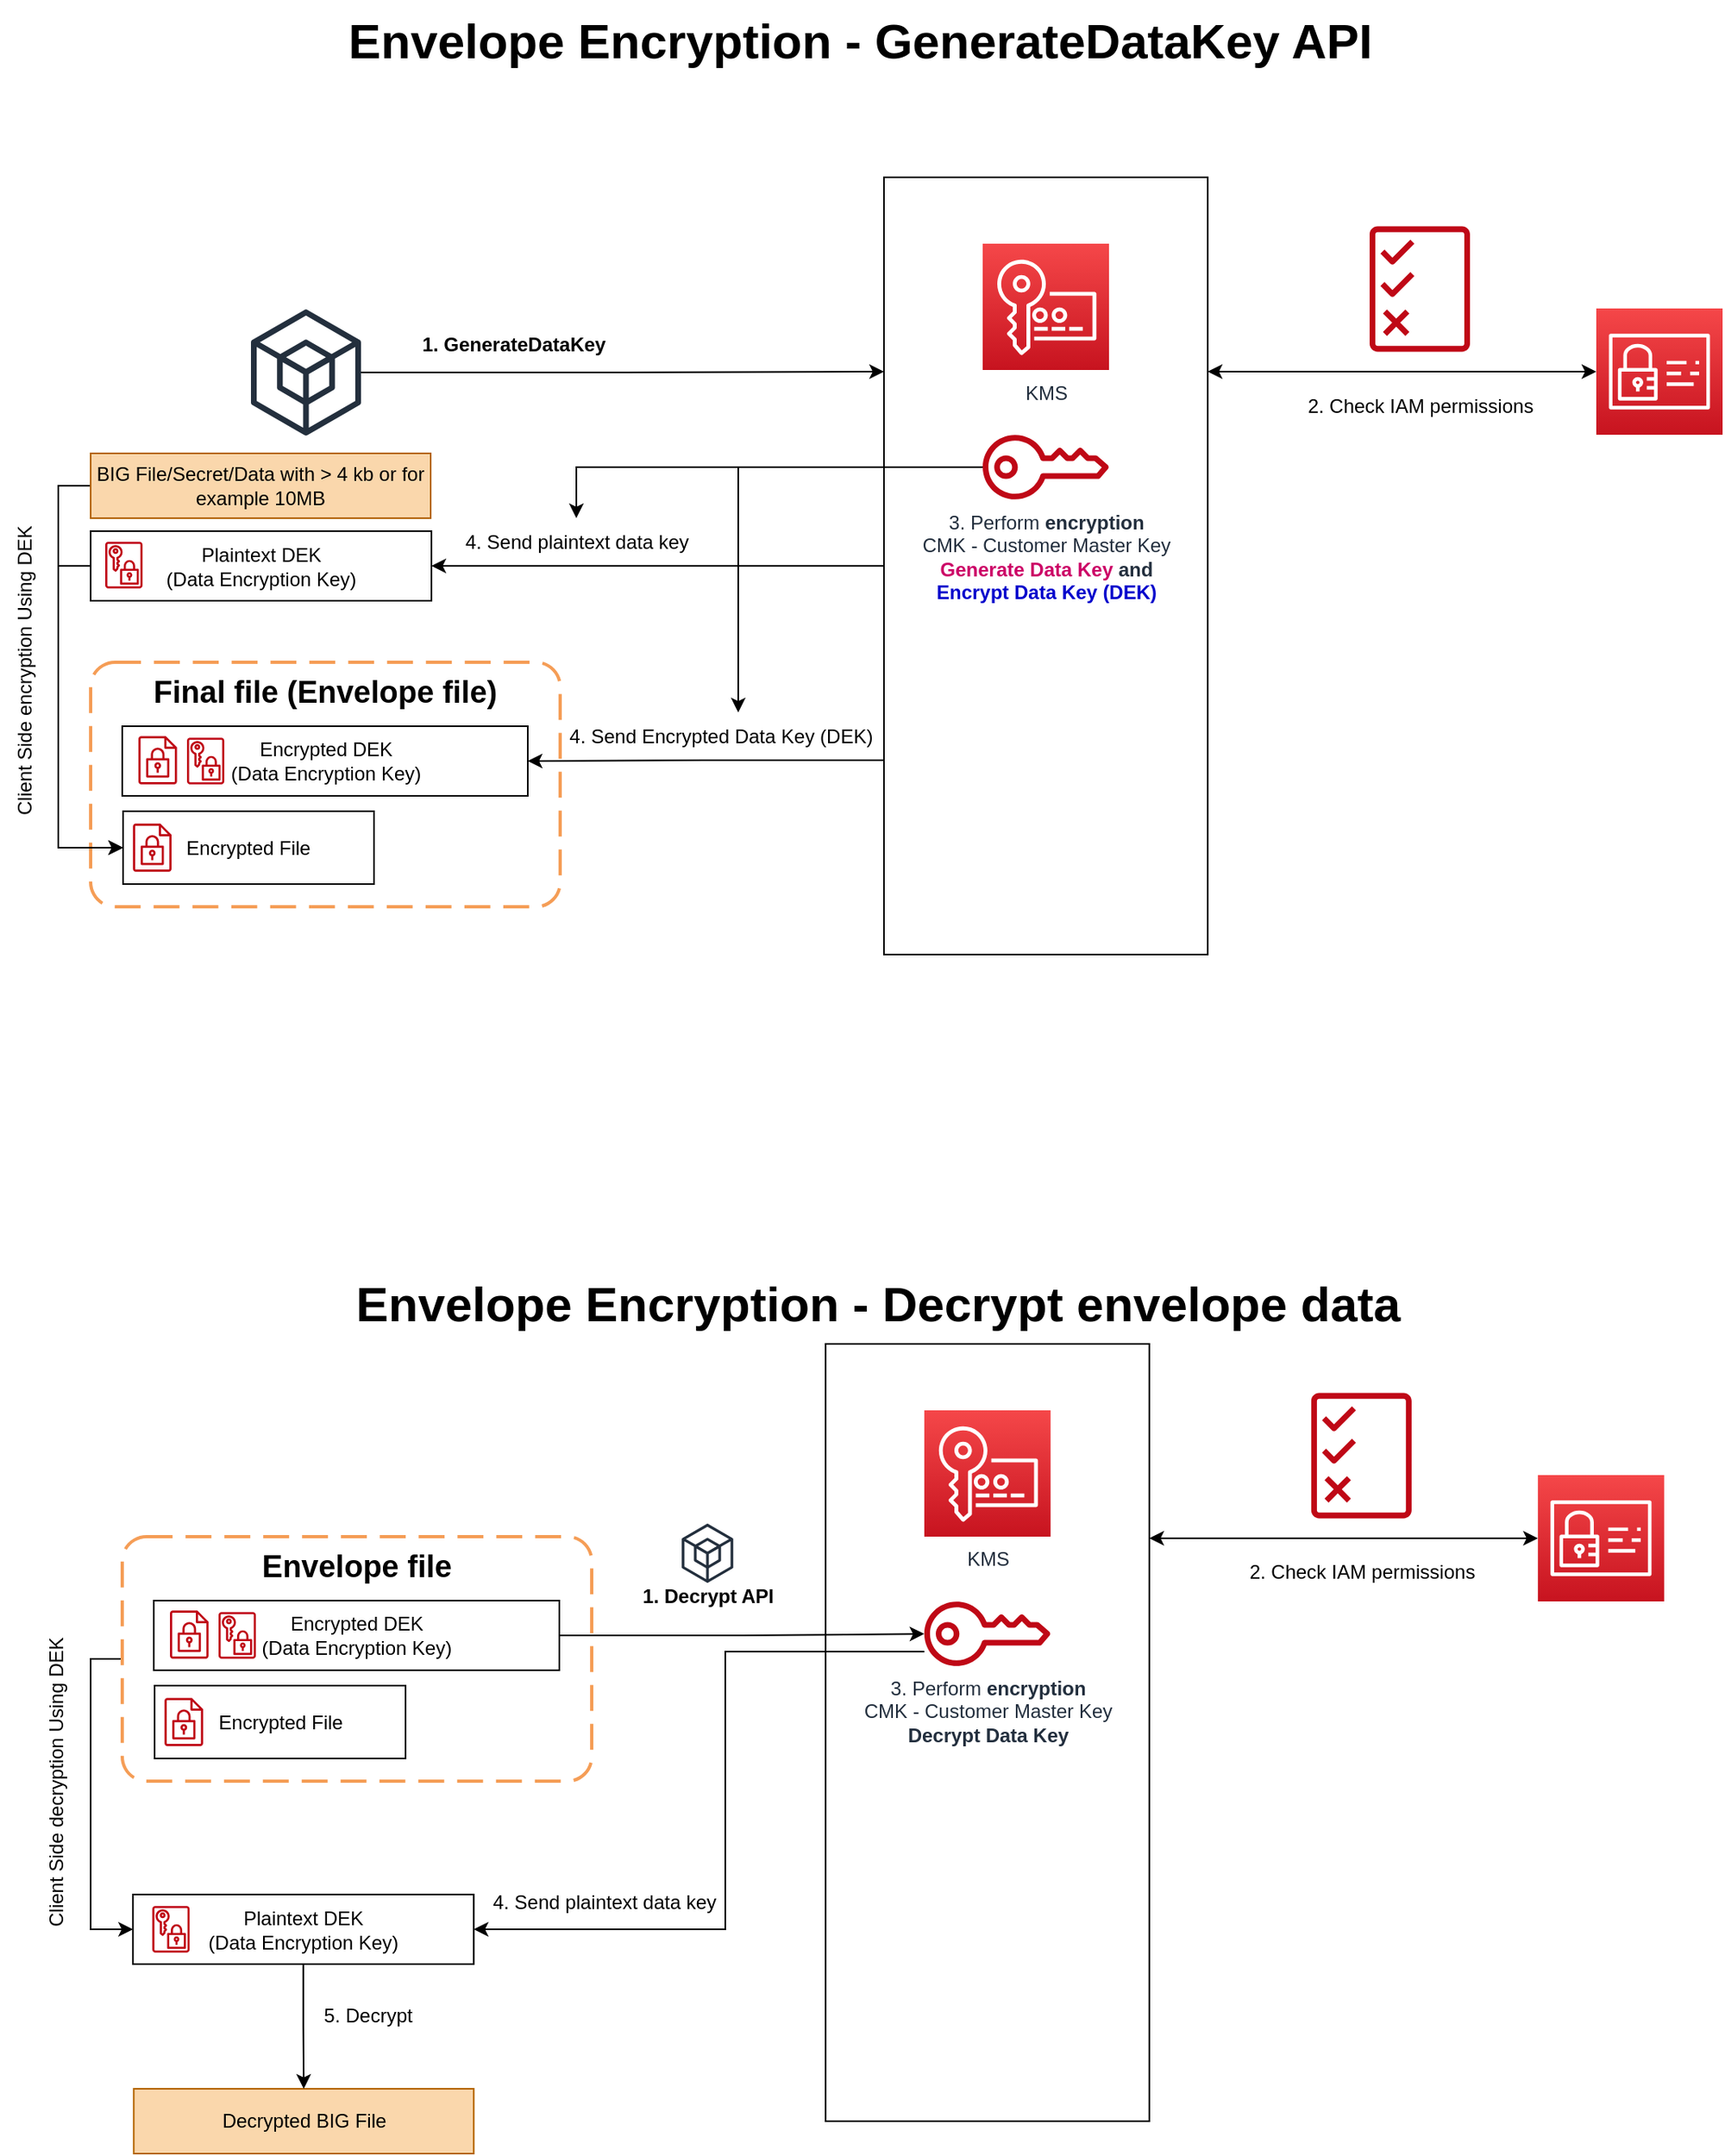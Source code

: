 <mxfile version="21.2.8" type="device">
  <diagram name="Page-1" id="Fk4FGvMYsT7_ybomNfey">
    <mxGraphModel dx="609" dy="1750" grid="1" gridSize="10" guides="1" tooltips="1" connect="1" arrows="1" fold="1" page="1" pageScale="1" pageWidth="850" pageHeight="1100" math="0" shadow="0">
      <root>
        <mxCell id="0" />
        <mxCell id="1" parent="0" />
        <mxCell id="lCuFm-4i7lxRZSxsZMCD-52" value="" style="whiteSpace=wrap;html=1;" vertex="1" parent="1">
          <mxGeometry x="643.92" y="800" width="200" height="480" as="geometry" />
        </mxCell>
        <mxCell id="lCuFm-4i7lxRZSxsZMCD-30" value="Final file (Envelope file)" style="rounded=1;arcSize=10;dashed=1;strokeColor=#F59D56;fillColor=none;gradientColor=none;dashPattern=8 4;strokeWidth=2;verticalAlign=top;fontStyle=1;fontSize=19;" vertex="1" parent="1">
          <mxGeometry x="190" y="379" width="290" height="151" as="geometry" />
        </mxCell>
        <mxCell id="lCuFm-4i7lxRZSxsZMCD-1" style="edgeStyle=orthogonalEdgeStyle;rounded=0;orthogonalLoop=1;jettySize=auto;html=1;entryX=0;entryY=0.25;entryDx=0;entryDy=0;" edge="1" parent="1" source="lCuFm-4i7lxRZSxsZMCD-2" target="lCuFm-4i7lxRZSxsZMCD-4">
          <mxGeometry relative="1" as="geometry" />
        </mxCell>
        <mxCell id="lCuFm-4i7lxRZSxsZMCD-2" value="" style="sketch=0;outlineConnect=0;fontColor=#232F3E;gradientColor=none;fillColor=#232F3D;strokeColor=none;dashed=0;verticalLabelPosition=bottom;verticalAlign=top;align=center;html=1;fontSize=12;fontStyle=0;aspect=fixed;pointerEvents=1;shape=mxgraph.aws4.external_sdk;" vertex="1" parent="1">
          <mxGeometry x="289" y="161" width="68" height="78" as="geometry" />
        </mxCell>
        <mxCell id="lCuFm-4i7lxRZSxsZMCD-3" style="edgeStyle=orthogonalEdgeStyle;rounded=0;orthogonalLoop=1;jettySize=auto;html=1;" edge="1" parent="1" source="lCuFm-4i7lxRZSxsZMCD-4" target="lCuFm-4i7lxRZSxsZMCD-21">
          <mxGeometry relative="1" as="geometry" />
        </mxCell>
        <mxCell id="lCuFm-4i7lxRZSxsZMCD-4" value="" style="whiteSpace=wrap;html=1;" vertex="1" parent="1">
          <mxGeometry x="680" y="79.5" width="200" height="480" as="geometry" />
        </mxCell>
        <mxCell id="lCuFm-4i7lxRZSxsZMCD-7" value="KMS" style="sketch=0;points=[[0,0,0],[0.25,0,0],[0.5,0,0],[0.75,0,0],[1,0,0],[0,1,0],[0.25,1,0],[0.5,1,0],[0.75,1,0],[1,1,0],[0,0.25,0],[0,0.5,0],[0,0.75,0],[1,0.25,0],[1,0.5,0],[1,0.75,0]];outlineConnect=0;fontColor=#232F3E;gradientColor=#F54749;gradientDirection=north;fillColor=#C7131F;strokeColor=#ffffff;dashed=0;verticalLabelPosition=bottom;verticalAlign=top;align=center;html=1;fontSize=12;fontStyle=0;aspect=fixed;shape=mxgraph.aws4.resourceIcon;resIcon=mxgraph.aws4.key_management_service;" vertex="1" parent="1">
          <mxGeometry x="741" y="120.5" width="78" height="78" as="geometry" />
        </mxCell>
        <mxCell id="lCuFm-4i7lxRZSxsZMCD-8" style="edgeStyle=orthogonalEdgeStyle;rounded=0;orthogonalLoop=1;jettySize=auto;html=1;entryX=1;entryY=0.25;entryDx=0;entryDy=0;startArrow=classic;startFill=1;" edge="1" parent="1" source="lCuFm-4i7lxRZSxsZMCD-9" target="lCuFm-4i7lxRZSxsZMCD-4">
          <mxGeometry relative="1" as="geometry" />
        </mxCell>
        <mxCell id="lCuFm-4i7lxRZSxsZMCD-9" value="" style="sketch=0;points=[[0,0,0],[0.25,0,0],[0.5,0,0],[0.75,0,0],[1,0,0],[0,1,0],[0.25,1,0],[0.5,1,0],[0.75,1,0],[1,1,0],[0,0.25,0],[0,0.5,0],[0,0.75,0],[1,0.25,0],[1,0.5,0],[1,0.75,0]];outlineConnect=0;fontColor=#232F3E;gradientColor=#F54749;gradientDirection=north;fillColor=#C7131F;strokeColor=#ffffff;dashed=0;verticalLabelPosition=bottom;verticalAlign=top;align=center;html=1;fontSize=12;fontStyle=0;aspect=fixed;shape=mxgraph.aws4.resourceIcon;resIcon=mxgraph.aws4.identity_and_access_management;" vertex="1" parent="1">
          <mxGeometry x="1120" y="160.5" width="78" height="78" as="geometry" />
        </mxCell>
        <mxCell id="lCuFm-4i7lxRZSxsZMCD-43" style="edgeStyle=orthogonalEdgeStyle;rounded=0;orthogonalLoop=1;jettySize=auto;html=1;" edge="1" parent="1" source="lCuFm-4i7lxRZSxsZMCD-10" target="lCuFm-4i7lxRZSxsZMCD-23">
          <mxGeometry relative="1" as="geometry" />
        </mxCell>
        <mxCell id="lCuFm-4i7lxRZSxsZMCD-44" style="edgeStyle=orthogonalEdgeStyle;rounded=0;orthogonalLoop=1;jettySize=auto;html=1;" edge="1" parent="1" source="lCuFm-4i7lxRZSxsZMCD-10" target="lCuFm-4i7lxRZSxsZMCD-27">
          <mxGeometry relative="1" as="geometry">
            <Array as="points">
              <mxPoint x="590" y="259" />
            </Array>
          </mxGeometry>
        </mxCell>
        <mxCell id="lCuFm-4i7lxRZSxsZMCD-10" value="3. Perform &lt;b&gt;encryption&lt;/b&gt;&lt;br&gt;CMK - Customer Master Key&lt;br&gt;&lt;b&gt;&lt;font color=&quot;#cc0066&quot;&gt;Generate Data Key&lt;/font&gt; and &lt;br&gt;&lt;font color=&quot;#0000cc&quot;&gt;Encrypt Data Key (DEK)&lt;/font&gt;&lt;/b&gt;" style="sketch=0;outlineConnect=0;fontColor=#232F3E;gradientColor=none;fillColor=#BF0816;strokeColor=none;dashed=0;verticalLabelPosition=bottom;verticalAlign=top;align=center;html=1;fontSize=12;fontStyle=0;aspect=fixed;pointerEvents=1;shape=mxgraph.aws4.addon;" vertex="1" parent="1">
          <mxGeometry x="741" y="238.5" width="78" height="40" as="geometry" />
        </mxCell>
        <mxCell id="lCuFm-4i7lxRZSxsZMCD-13" value="&lt;b&gt;1. GenerateDataKey&lt;/b&gt;" style="text;html=1;align=center;verticalAlign=middle;resizable=0;points=[];autosize=1;strokeColor=none;fillColor=none;" vertex="1" parent="1">
          <mxGeometry x="381" y="168" width="140" height="30" as="geometry" />
        </mxCell>
        <mxCell id="lCuFm-4i7lxRZSxsZMCD-14" value="" style="sketch=0;outlineConnect=0;fontColor=#232F3E;gradientColor=none;fillColor=#BF0816;strokeColor=none;dashed=0;verticalLabelPosition=bottom;verticalAlign=top;align=center;html=1;fontSize=12;fontStyle=0;aspect=fixed;pointerEvents=1;shape=mxgraph.aws4.permissions;" vertex="1" parent="1">
          <mxGeometry x="980" y="109.5" width="62" height="78" as="geometry" />
        </mxCell>
        <mxCell id="lCuFm-4i7lxRZSxsZMCD-15" value="2. Check IAM permissions" style="text;html=1;align=center;verticalAlign=middle;resizable=0;points=[];autosize=1;strokeColor=none;fillColor=none;" vertex="1" parent="1">
          <mxGeometry x="931" y="205.5" width="160" height="30" as="geometry" />
        </mxCell>
        <mxCell id="lCuFm-4i7lxRZSxsZMCD-45" style="edgeStyle=orthogonalEdgeStyle;rounded=0;orthogonalLoop=1;jettySize=auto;html=1;entryX=0;entryY=0.5;entryDx=0;entryDy=0;" edge="1" parent="1" source="lCuFm-4i7lxRZSxsZMCD-20" target="lCuFm-4i7lxRZSxsZMCD-25">
          <mxGeometry relative="1" as="geometry">
            <Array as="points">
              <mxPoint x="170" y="270" />
              <mxPoint x="170" y="494" />
            </Array>
          </mxGeometry>
        </mxCell>
        <mxCell id="lCuFm-4i7lxRZSxsZMCD-20" value="BIG File/Secret/Data with &amp;gt; 4 kb or for example 10MB" style="whiteSpace=wrap;html=1;fillColor=#fad7ac;strokeColor=#b46504;" vertex="1" parent="1">
          <mxGeometry x="190" y="250" width="210" height="40" as="geometry" />
        </mxCell>
        <mxCell id="lCuFm-4i7lxRZSxsZMCD-46" style="edgeStyle=orthogonalEdgeStyle;rounded=0;orthogonalLoop=1;jettySize=auto;html=1;entryX=0;entryY=0.5;entryDx=0;entryDy=0;" edge="1" parent="1" source="lCuFm-4i7lxRZSxsZMCD-21" target="lCuFm-4i7lxRZSxsZMCD-25">
          <mxGeometry relative="1" as="geometry">
            <Array as="points">
              <mxPoint x="170" y="320" />
              <mxPoint x="170" y="494" />
            </Array>
          </mxGeometry>
        </mxCell>
        <mxCell id="lCuFm-4i7lxRZSxsZMCD-21" value="Plaintext DEK &lt;br&gt;(Data Encryption Key)" style="whiteSpace=wrap;html=1;" vertex="1" parent="1">
          <mxGeometry x="190" y="298" width="210.5" height="43" as="geometry" />
        </mxCell>
        <mxCell id="lCuFm-4i7lxRZSxsZMCD-23" value="4. Send plaintext data key" style="text;html=1;align=center;verticalAlign=middle;resizable=0;points=[];autosize=1;strokeColor=none;fillColor=none;" vertex="1" parent="1">
          <mxGeometry x="410" y="290" width="160" height="30" as="geometry" />
        </mxCell>
        <mxCell id="lCuFm-4i7lxRZSxsZMCD-25" value="Encrypted File" style="whiteSpace=wrap;html=1;" vertex="1" parent="1">
          <mxGeometry x="210" y="471" width="155" height="45" as="geometry" />
        </mxCell>
        <mxCell id="lCuFm-4i7lxRZSxsZMCD-26" value="" style="sketch=0;outlineConnect=0;fontColor=#232F3E;gradientColor=none;fillColor=#BF0816;strokeColor=none;dashed=0;verticalLabelPosition=bottom;verticalAlign=top;align=center;html=1;fontSize=12;fontStyle=0;aspect=fixed;pointerEvents=1;shape=mxgraph.aws4.encrypted_data;" vertex="1" parent="1">
          <mxGeometry x="216.13" y="478.5" width="23.84" height="30" as="geometry" />
        </mxCell>
        <mxCell id="lCuFm-4i7lxRZSxsZMCD-27" value="4. Send Encrypted Data Key (DEK)" style="text;html=1;align=center;verticalAlign=middle;resizable=0;points=[];autosize=1;strokeColor=none;fillColor=none;" vertex="1" parent="1">
          <mxGeometry x="473.92" y="410" width="210" height="30" as="geometry" />
        </mxCell>
        <mxCell id="lCuFm-4i7lxRZSxsZMCD-31" value="" style="sketch=0;outlineConnect=0;fontColor=#232F3E;gradientColor=none;fillColor=#BF0816;strokeColor=none;dashed=0;verticalLabelPosition=bottom;verticalAlign=top;align=center;html=1;fontSize=12;fontStyle=0;aspect=fixed;pointerEvents=1;shape=mxgraph.aws4.data_encryption_key;" vertex="1" parent="1">
          <mxGeometry x="199" y="304.5" width="23.05" height="29" as="geometry" />
        </mxCell>
        <mxCell id="lCuFm-4i7lxRZSxsZMCD-42" style="edgeStyle=orthogonalEdgeStyle;rounded=0;orthogonalLoop=1;jettySize=auto;html=1;exitX=0;exitY=0.75;exitDx=0;exitDy=0;" edge="1" parent="1" source="lCuFm-4i7lxRZSxsZMCD-4" target="lCuFm-4i7lxRZSxsZMCD-35">
          <mxGeometry relative="1" as="geometry" />
        </mxCell>
        <mxCell id="lCuFm-4i7lxRZSxsZMCD-35" value="Encrypted DEK &lt;br&gt;(Data Encryption Key)" style="whiteSpace=wrap;html=1;" vertex="1" parent="1">
          <mxGeometry x="209.5" y="418.5" width="250.5" height="43" as="geometry" />
        </mxCell>
        <mxCell id="lCuFm-4i7lxRZSxsZMCD-36" value="" style="sketch=0;outlineConnect=0;fontColor=#232F3E;gradientColor=none;fillColor=#BF0816;strokeColor=none;dashed=0;verticalLabelPosition=bottom;verticalAlign=top;align=center;html=1;fontSize=12;fontStyle=0;aspect=fixed;pointerEvents=1;shape=mxgraph.aws4.data_encryption_key;" vertex="1" parent="1">
          <mxGeometry x="249.5" y="425.5" width="23.05" height="29" as="geometry" />
        </mxCell>
        <mxCell id="lCuFm-4i7lxRZSxsZMCD-39" value="" style="sketch=0;outlineConnect=0;fontColor=#232F3E;gradientColor=none;fillColor=#BF0816;strokeColor=none;dashed=0;verticalLabelPosition=bottom;verticalAlign=top;align=center;html=1;fontSize=12;fontStyle=0;aspect=fixed;pointerEvents=1;shape=mxgraph.aws4.encrypted_data;" vertex="1" parent="1">
          <mxGeometry x="219.5" y="424.5" width="23.84" height="30" as="geometry" />
        </mxCell>
        <mxCell id="lCuFm-4i7lxRZSxsZMCD-41" value="Client Side encryption Using DEK" style="text;html=1;align=center;verticalAlign=middle;resizable=0;points=[];autosize=1;strokeColor=none;fillColor=none;rotation=-90;" vertex="1" parent="1">
          <mxGeometry x="49.5" y="370" width="200" height="30" as="geometry" />
        </mxCell>
        <mxCell id="lCuFm-4i7lxRZSxsZMCD-47" value="&lt;font style=&quot;font-size: 30px;&quot;&gt;&lt;b&gt;Envelope Encryption - GenerateDataKey API&lt;/b&gt;&lt;/font&gt;" style="text;html=1;align=center;verticalAlign=middle;resizable=0;points=[];autosize=1;strokeColor=none;fillColor=none;" vertex="1" parent="1">
          <mxGeometry x="335.0" y="-30" width="660" height="50" as="geometry" />
        </mxCell>
        <mxCell id="lCuFm-4i7lxRZSxsZMCD-87" style="edgeStyle=orthogonalEdgeStyle;rounded=0;orthogonalLoop=1;jettySize=auto;html=1;entryX=0;entryY=0.5;entryDx=0;entryDy=0;" edge="1" parent="1" source="lCuFm-4i7lxRZSxsZMCD-48" target="lCuFm-4i7lxRZSxsZMCD-65">
          <mxGeometry relative="1" as="geometry">
            <Array as="points">
              <mxPoint x="190" y="995" />
              <mxPoint x="190" y="1162" />
            </Array>
          </mxGeometry>
        </mxCell>
        <mxCell id="lCuFm-4i7lxRZSxsZMCD-48" value="Envelope file" style="rounded=1;arcSize=10;dashed=1;strokeColor=#F59D56;fillColor=none;gradientColor=none;dashPattern=8 4;strokeWidth=2;verticalAlign=top;fontStyle=1;fontSize=19;" vertex="1" parent="1">
          <mxGeometry x="209.5" y="919" width="290" height="151" as="geometry" />
        </mxCell>
        <mxCell id="lCuFm-4i7lxRZSxsZMCD-50" value="" style="sketch=0;outlineConnect=0;fontColor=#232F3E;gradientColor=none;fillColor=#232F3D;strokeColor=none;dashed=0;verticalLabelPosition=bottom;verticalAlign=top;align=center;html=1;fontSize=12;fontStyle=0;aspect=fixed;pointerEvents=1;shape=mxgraph.aws4.external_sdk;" vertex="1" parent="1">
          <mxGeometry x="555.09" y="911" width="31.82" height="36.5" as="geometry" />
        </mxCell>
        <mxCell id="lCuFm-4i7lxRZSxsZMCD-53" value="KMS" style="sketch=0;points=[[0,0,0],[0.25,0,0],[0.5,0,0],[0.75,0,0],[1,0,0],[0,1,0],[0.25,1,0],[0.5,1,0],[0.75,1,0],[1,1,0],[0,0.25,0],[0,0.5,0],[0,0.75,0],[1,0.25,0],[1,0.5,0],[1,0.75,0]];outlineConnect=0;fontColor=#232F3E;gradientColor=#F54749;gradientDirection=north;fillColor=#C7131F;strokeColor=#ffffff;dashed=0;verticalLabelPosition=bottom;verticalAlign=top;align=center;html=1;fontSize=12;fontStyle=0;aspect=fixed;shape=mxgraph.aws4.resourceIcon;resIcon=mxgraph.aws4.key_management_service;" vertex="1" parent="1">
          <mxGeometry x="704.92" y="841" width="78" height="78" as="geometry" />
        </mxCell>
        <mxCell id="lCuFm-4i7lxRZSxsZMCD-54" style="edgeStyle=orthogonalEdgeStyle;rounded=0;orthogonalLoop=1;jettySize=auto;html=1;entryX=1;entryY=0.25;entryDx=0;entryDy=0;startArrow=classic;startFill=1;" edge="1" parent="1" source="lCuFm-4i7lxRZSxsZMCD-55" target="lCuFm-4i7lxRZSxsZMCD-52">
          <mxGeometry relative="1" as="geometry" />
        </mxCell>
        <mxCell id="lCuFm-4i7lxRZSxsZMCD-55" value="" style="sketch=0;points=[[0,0,0],[0.25,0,0],[0.5,0,0],[0.75,0,0],[1,0,0],[0,1,0],[0.25,1,0],[0.5,1,0],[0.75,1,0],[1,1,0],[0,0.25,0],[0,0.5,0],[0,0.75,0],[1,0.25,0],[1,0.5,0],[1,0.75,0]];outlineConnect=0;fontColor=#232F3E;gradientColor=#F54749;gradientDirection=north;fillColor=#C7131F;strokeColor=#ffffff;dashed=0;verticalLabelPosition=bottom;verticalAlign=top;align=center;html=1;fontSize=12;fontStyle=0;aspect=fixed;shape=mxgraph.aws4.resourceIcon;resIcon=mxgraph.aws4.identity_and_access_management;" vertex="1" parent="1">
          <mxGeometry x="1083.92" y="881" width="78" height="78" as="geometry" />
        </mxCell>
        <mxCell id="lCuFm-4i7lxRZSxsZMCD-83" style="edgeStyle=orthogonalEdgeStyle;rounded=0;orthogonalLoop=1;jettySize=auto;html=1;entryX=1;entryY=0.5;entryDx=0;entryDy=0;" edge="1" parent="1" source="lCuFm-4i7lxRZSxsZMCD-58" target="lCuFm-4i7lxRZSxsZMCD-65">
          <mxGeometry relative="1" as="geometry">
            <Array as="points">
              <mxPoint x="582" y="990" />
              <mxPoint x="582" y="1161" />
            </Array>
          </mxGeometry>
        </mxCell>
        <mxCell id="lCuFm-4i7lxRZSxsZMCD-58" value="3. Perform &lt;b&gt;encryption&lt;/b&gt;&lt;br&gt;CMK - Customer Master Key&lt;br&gt;&lt;b&gt;Decrypt Data Key&lt;/b&gt;" style="sketch=0;outlineConnect=0;fontColor=#232F3E;gradientColor=none;fillColor=#BF0816;strokeColor=none;dashed=0;verticalLabelPosition=bottom;verticalAlign=top;align=center;html=1;fontSize=12;fontStyle=0;aspect=fixed;pointerEvents=1;shape=mxgraph.aws4.addon;" vertex="1" parent="1">
          <mxGeometry x="704.92" y="959" width="78" height="40" as="geometry" />
        </mxCell>
        <mxCell id="lCuFm-4i7lxRZSxsZMCD-59" value="&lt;b&gt;1. Decrypt API&lt;/b&gt;" style="text;html=1;align=center;verticalAlign=middle;resizable=0;points=[];autosize=1;strokeColor=none;fillColor=none;" vertex="1" parent="1">
          <mxGeometry x="521" y="941" width="100" height="30" as="geometry" />
        </mxCell>
        <mxCell id="lCuFm-4i7lxRZSxsZMCD-60" value="" style="sketch=0;outlineConnect=0;fontColor=#232F3E;gradientColor=none;fillColor=#BF0816;strokeColor=none;dashed=0;verticalLabelPosition=bottom;verticalAlign=top;align=center;html=1;fontSize=12;fontStyle=0;aspect=fixed;pointerEvents=1;shape=mxgraph.aws4.permissions;" vertex="1" parent="1">
          <mxGeometry x="943.92" y="830" width="62" height="78" as="geometry" />
        </mxCell>
        <mxCell id="lCuFm-4i7lxRZSxsZMCD-61" value="2. Check IAM permissions" style="text;html=1;align=center;verticalAlign=middle;resizable=0;points=[];autosize=1;strokeColor=none;fillColor=none;" vertex="1" parent="1">
          <mxGeometry x="894.92" y="926" width="160" height="30" as="geometry" />
        </mxCell>
        <mxCell id="lCuFm-4i7lxRZSxsZMCD-63" value="Decrypted BIG File" style="whiteSpace=wrap;html=1;fillColor=#fad7ac;strokeColor=#b46504;" vertex="1" parent="1">
          <mxGeometry x="216.63" y="1260" width="210" height="40" as="geometry" />
        </mxCell>
        <mxCell id="lCuFm-4i7lxRZSxsZMCD-86" style="edgeStyle=orthogonalEdgeStyle;rounded=0;orthogonalLoop=1;jettySize=auto;html=1;entryX=0.5;entryY=0;entryDx=0;entryDy=0;" edge="1" parent="1" source="lCuFm-4i7lxRZSxsZMCD-65" target="lCuFm-4i7lxRZSxsZMCD-63">
          <mxGeometry relative="1" as="geometry" />
        </mxCell>
        <mxCell id="lCuFm-4i7lxRZSxsZMCD-65" value="Plaintext DEK &lt;br&gt;(Data Encryption Key)" style="whiteSpace=wrap;html=1;" vertex="1" parent="1">
          <mxGeometry x="216.13" y="1140" width="210.5" height="43" as="geometry" />
        </mxCell>
        <mxCell id="lCuFm-4i7lxRZSxsZMCD-66" value="5. Decrypt" style="text;html=1;align=center;verticalAlign=middle;resizable=0;points=[];autosize=1;strokeColor=none;fillColor=none;" vertex="1" parent="1">
          <mxGeometry x="320.5" y="1200" width="80" height="30" as="geometry" />
        </mxCell>
        <mxCell id="lCuFm-4i7lxRZSxsZMCD-67" value="Encrypted File" style="whiteSpace=wrap;html=1;" vertex="1" parent="1">
          <mxGeometry x="229.5" y="1011" width="155" height="45" as="geometry" />
        </mxCell>
        <mxCell id="lCuFm-4i7lxRZSxsZMCD-68" value="" style="sketch=0;outlineConnect=0;fontColor=#232F3E;gradientColor=none;fillColor=#BF0816;strokeColor=none;dashed=0;verticalLabelPosition=bottom;verticalAlign=top;align=center;html=1;fontSize=12;fontStyle=0;aspect=fixed;pointerEvents=1;shape=mxgraph.aws4.encrypted_data;" vertex="1" parent="1">
          <mxGeometry x="235.63" y="1018.5" width="23.84" height="30" as="geometry" />
        </mxCell>
        <mxCell id="lCuFm-4i7lxRZSxsZMCD-69" value="4. Send plaintext data key" style="text;html=1;align=center;verticalAlign=middle;resizable=0;points=[];autosize=1;strokeColor=none;fillColor=none;" vertex="1" parent="1">
          <mxGeometry x="426.63" y="1130" width="160" height="30" as="geometry" />
        </mxCell>
        <mxCell id="lCuFm-4i7lxRZSxsZMCD-70" value="" style="sketch=0;outlineConnect=0;fontColor=#232F3E;gradientColor=none;fillColor=#BF0816;strokeColor=none;dashed=0;verticalLabelPosition=bottom;verticalAlign=top;align=center;html=1;fontSize=12;fontStyle=0;aspect=fixed;pointerEvents=1;shape=mxgraph.aws4.data_encryption_key;" vertex="1" parent="1">
          <mxGeometry x="228.08" y="1147" width="23.05" height="29" as="geometry" />
        </mxCell>
        <mxCell id="lCuFm-4i7lxRZSxsZMCD-82" style="edgeStyle=orthogonalEdgeStyle;rounded=0;orthogonalLoop=1;jettySize=auto;html=1;" edge="1" parent="1" source="lCuFm-4i7lxRZSxsZMCD-72" target="lCuFm-4i7lxRZSxsZMCD-58">
          <mxGeometry relative="1" as="geometry" />
        </mxCell>
        <mxCell id="lCuFm-4i7lxRZSxsZMCD-72" value="Encrypted DEK &lt;br&gt;(Data Encryption Key)" style="whiteSpace=wrap;html=1;" vertex="1" parent="1">
          <mxGeometry x="229" y="958.5" width="250.5" height="43" as="geometry" />
        </mxCell>
        <mxCell id="lCuFm-4i7lxRZSxsZMCD-73" value="" style="sketch=0;outlineConnect=0;fontColor=#232F3E;gradientColor=none;fillColor=#BF0816;strokeColor=none;dashed=0;verticalLabelPosition=bottom;verticalAlign=top;align=center;html=1;fontSize=12;fontStyle=0;aspect=fixed;pointerEvents=1;shape=mxgraph.aws4.data_encryption_key;" vertex="1" parent="1">
          <mxGeometry x="269" y="965.5" width="23.05" height="29" as="geometry" />
        </mxCell>
        <mxCell id="lCuFm-4i7lxRZSxsZMCD-74" value="" style="sketch=0;outlineConnect=0;fontColor=#232F3E;gradientColor=none;fillColor=#BF0816;strokeColor=none;dashed=0;verticalLabelPosition=bottom;verticalAlign=top;align=center;html=1;fontSize=12;fontStyle=0;aspect=fixed;pointerEvents=1;shape=mxgraph.aws4.encrypted_data;" vertex="1" parent="1">
          <mxGeometry x="239" y="964.5" width="23.84" height="30" as="geometry" />
        </mxCell>
        <mxCell id="lCuFm-4i7lxRZSxsZMCD-75" value="Client Side decryption Using DEK" style="text;html=1;align=center;verticalAlign=middle;resizable=0;points=[];autosize=1;strokeColor=none;fillColor=none;rotation=-90;" vertex="1" parent="1">
          <mxGeometry x="69" y="1056" width="200" height="30" as="geometry" />
        </mxCell>
        <mxCell id="lCuFm-4i7lxRZSxsZMCD-77" value="&lt;font style=&quot;font-size: 30px;&quot;&gt;&lt;b&gt;Envelope Encryption - Decrypt envelope data&lt;/b&gt;&lt;/font&gt;" style="text;html=1;align=center;verticalAlign=middle;resizable=0;points=[];autosize=1;strokeColor=none;fillColor=none;" vertex="1" parent="1">
          <mxGeometry x="340.92" y="750" width="670" height="50" as="geometry" />
        </mxCell>
      </root>
    </mxGraphModel>
  </diagram>
</mxfile>

